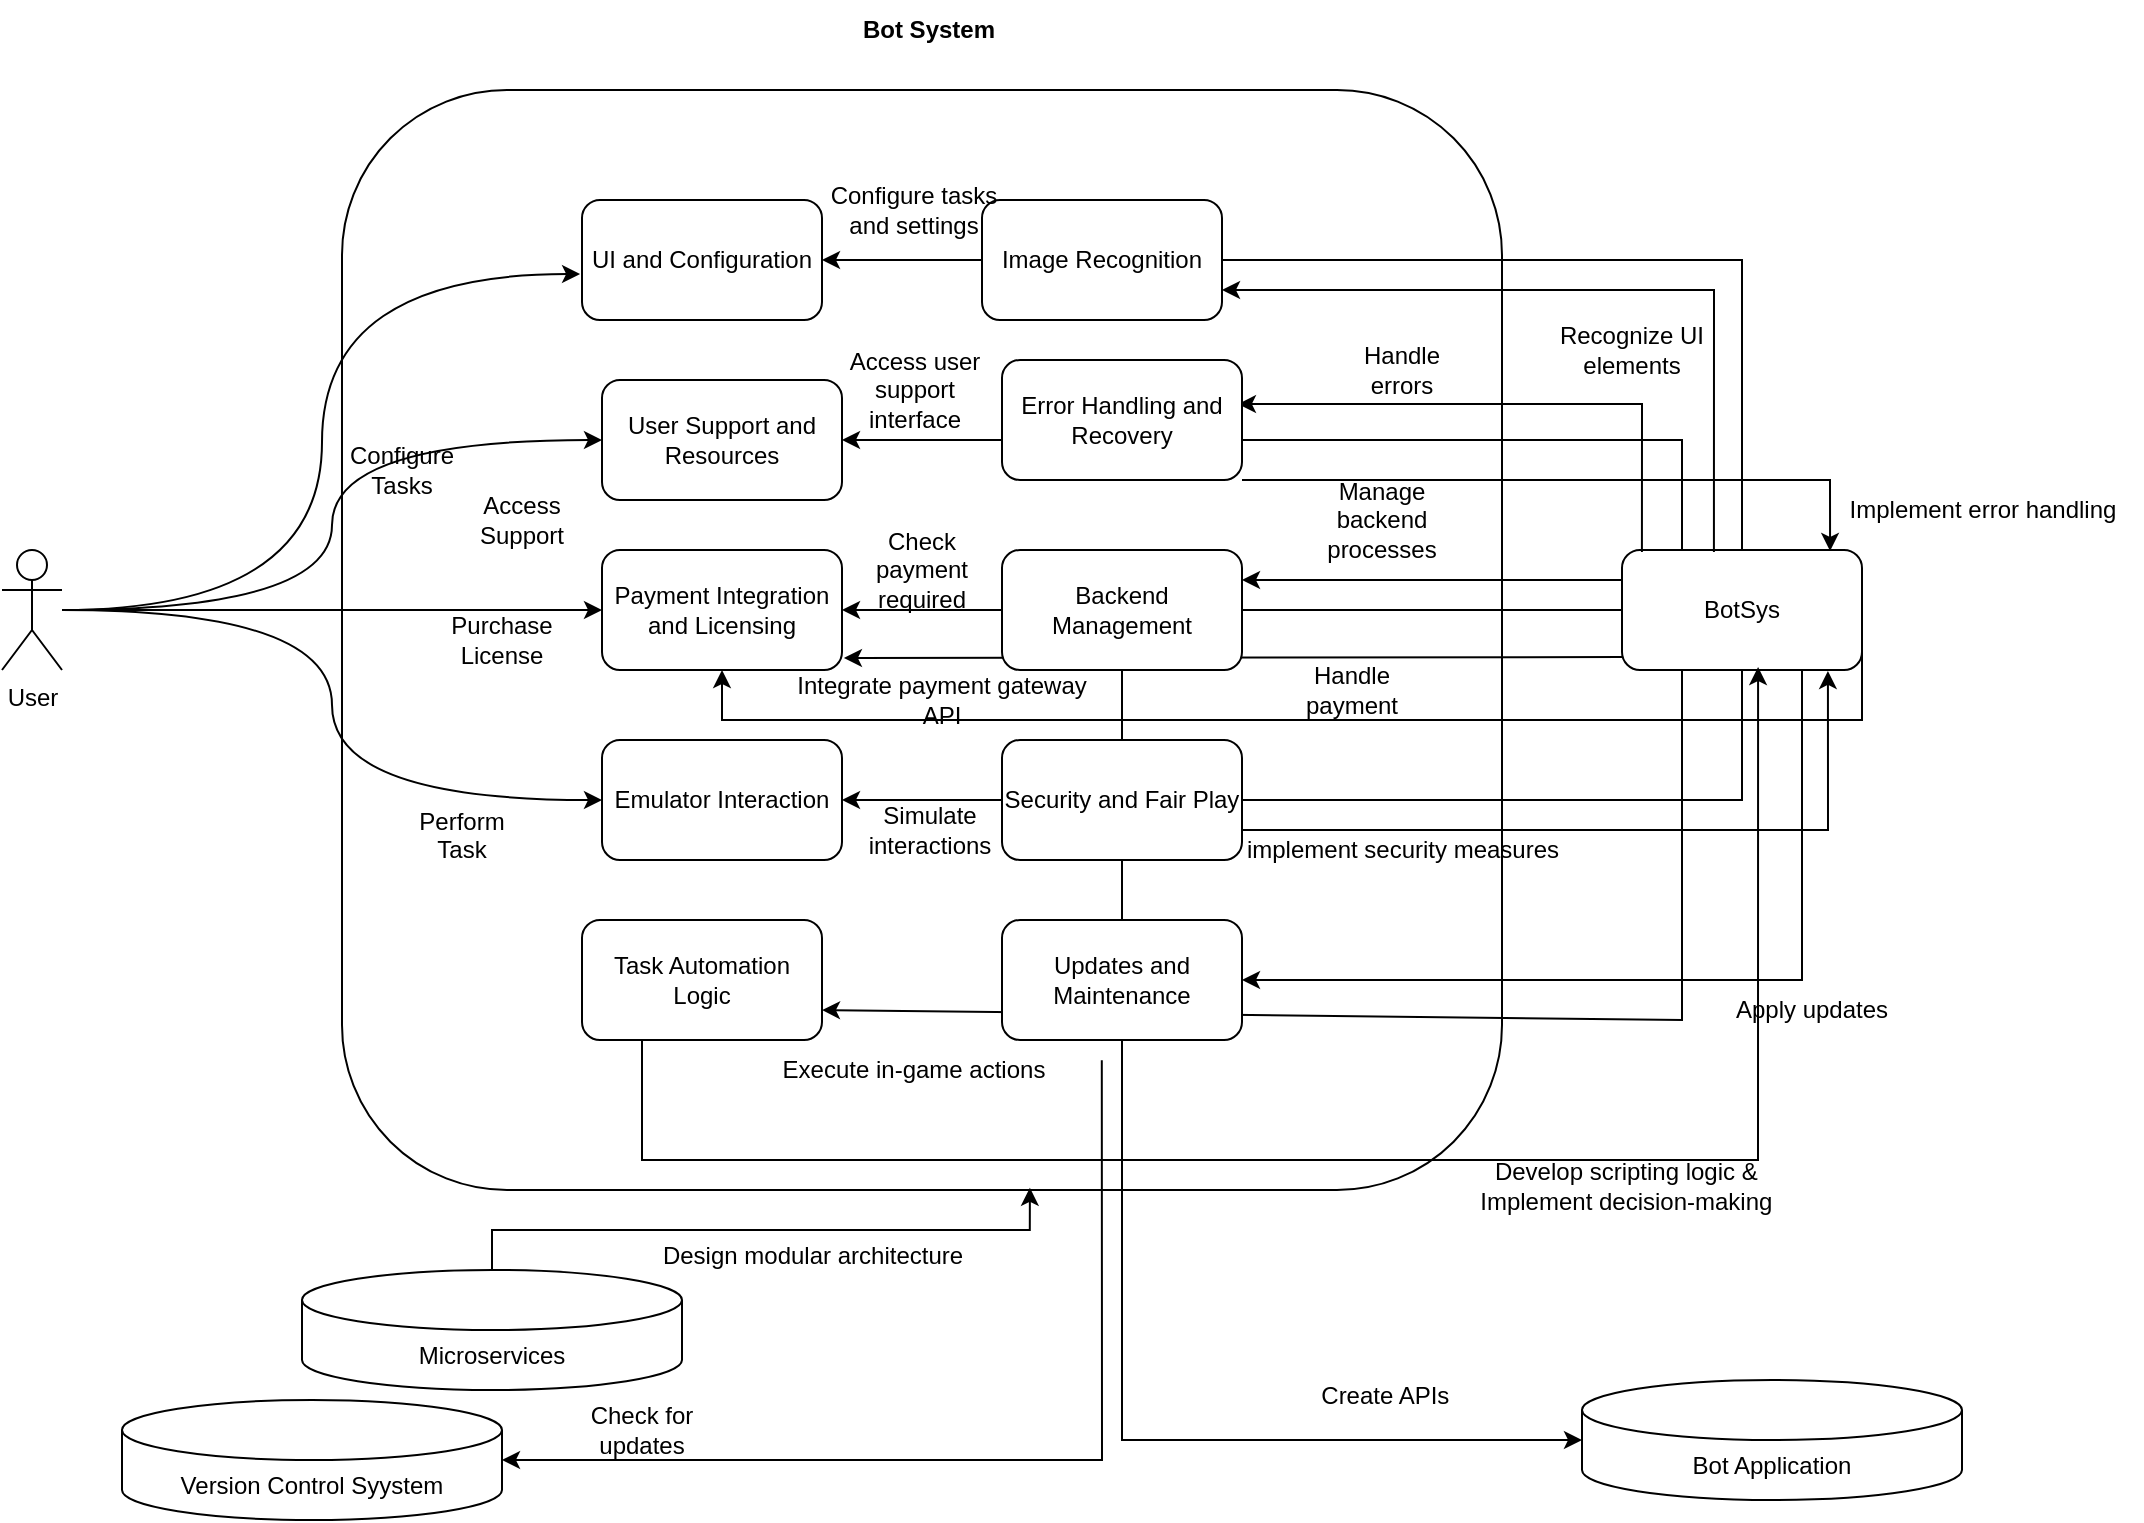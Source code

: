 <mxfile version="25.0.3">
  <diagram name="Page-1" id="Dqp-5Hm9qnmz3WRRqfo1">
    <mxGraphModel dx="1990" dy="1133" grid="1" gridSize="10" guides="1" tooltips="1" connect="1" arrows="1" fold="1" page="1" pageScale="1" pageWidth="850" pageHeight="1100" math="0" shadow="0">
      <root>
        <mxCell id="0" />
        <mxCell id="1" parent="0" />
        <mxCell id="OUmWpfD44DdJ5hgjWDVa-1" value="" style="rounded=1;whiteSpace=wrap;html=1;" parent="1" vertex="1">
          <mxGeometry x="170" y="45" width="580" height="550" as="geometry" />
        </mxCell>
        <mxCell id="OUmWpfD44DdJ5hgjWDVa-2" value="Payment Integration and Licensing" style="rounded=1;whiteSpace=wrap;html=1;" parent="1" vertex="1">
          <mxGeometry x="300" y="275" width="120" height="60" as="geometry" />
        </mxCell>
        <mxCell id="OUmWpfD44DdJ5hgjWDVa-4" value="Emulator Interaction" style="rounded=1;whiteSpace=wrap;html=1;" parent="1" vertex="1">
          <mxGeometry x="300" y="370" width="120" height="60" as="geometry" />
        </mxCell>
        <mxCell id="OUmWpfD44DdJ5hgjWDVa-6" value="UI and Configuration" style="rounded=1;whiteSpace=wrap;html=1;" parent="1" vertex="1">
          <mxGeometry x="290" y="100" width="120" height="60" as="geometry" />
        </mxCell>
        <mxCell id="OUmWpfD44DdJ5hgjWDVa-7" value="User Support and Resources" style="rounded=1;whiteSpace=wrap;html=1;" parent="1" vertex="1">
          <mxGeometry x="300" y="190" width="120" height="60" as="geometry" />
        </mxCell>
        <mxCell id="OUmWpfD44DdJ5hgjWDVa-14" value="&lt;b&gt;Bot System&lt;/b&gt;" style="text;html=1;strokeColor=none;fillColor=none;align=center;verticalAlign=middle;whiteSpace=wrap;rounded=0;" parent="1" vertex="1">
          <mxGeometry x="411.25" width="105" height="30" as="geometry" />
        </mxCell>
        <mxCell id="gJ6tBJRd_yEAi6bfWAn0-2" style="edgeStyle=orthogonalEdgeStyle;rounded=0;orthogonalLoop=1;jettySize=auto;html=1;entryX=0;entryY=0.5;entryDx=0;entryDy=0;curved=1;" edge="1" parent="1" source="OUmWpfD44DdJ5hgjWDVa-15" target="OUmWpfD44DdJ5hgjWDVa-7">
          <mxGeometry relative="1" as="geometry" />
        </mxCell>
        <mxCell id="gJ6tBJRd_yEAi6bfWAn0-3" style="edgeStyle=orthogonalEdgeStyle;rounded=0;orthogonalLoop=1;jettySize=auto;html=1;curved=1;" edge="1" parent="1" source="OUmWpfD44DdJ5hgjWDVa-15">
          <mxGeometry relative="1" as="geometry">
            <mxPoint x="300" y="305" as="targetPoint" />
          </mxGeometry>
        </mxCell>
        <mxCell id="gJ6tBJRd_yEAi6bfWAn0-4" style="edgeStyle=orthogonalEdgeStyle;rounded=0;orthogonalLoop=1;jettySize=auto;html=1;entryX=0;entryY=0.5;entryDx=0;entryDy=0;curved=1;" edge="1" parent="1" source="OUmWpfD44DdJ5hgjWDVa-15" target="OUmWpfD44DdJ5hgjWDVa-4">
          <mxGeometry relative="1" as="geometry" />
        </mxCell>
        <mxCell id="OUmWpfD44DdJ5hgjWDVa-15" value="User&lt;br&gt;" style="shape=umlActor;verticalLabelPosition=bottom;verticalAlign=top;html=1;" parent="1" vertex="1">
          <mxGeometry y="275" width="30" height="60" as="geometry" />
        </mxCell>
        <mxCell id="OUmWpfD44DdJ5hgjWDVa-20" value="Version Control Syystem" style="shape=cylinder3;whiteSpace=wrap;html=1;boundedLbl=1;backgroundOutline=1;size=15;" parent="1" vertex="1">
          <mxGeometry x="60" y="700" width="190" height="60" as="geometry" />
        </mxCell>
        <mxCell id="OUmWpfD44DdJ5hgjWDVa-94" style="edgeStyle=orthogonalEdgeStyle;rounded=0;orthogonalLoop=1;jettySize=auto;html=1;entryX=0.593;entryY=0.998;entryDx=0;entryDy=0;entryPerimeter=0;" parent="1" source="OUmWpfD44DdJ5hgjWDVa-21" target="OUmWpfD44DdJ5hgjWDVa-1" edge="1">
          <mxGeometry relative="1" as="geometry" />
        </mxCell>
        <mxCell id="OUmWpfD44DdJ5hgjWDVa-28" value="Task Automation Logic" style="rounded=1;whiteSpace=wrap;html=1;" parent="1" vertex="1">
          <mxGeometry x="290" y="460" width="120" height="60" as="geometry" />
        </mxCell>
        <mxCell id="OUmWpfD44DdJ5hgjWDVa-31" value="Configure Tasks" style="text;html=1;strokeColor=none;fillColor=none;align=center;verticalAlign=middle;whiteSpace=wrap;rounded=0;" parent="1" vertex="1">
          <mxGeometry x="170" y="220" width="60" height="30" as="geometry" />
        </mxCell>
        <mxCell id="OUmWpfD44DdJ5hgjWDVa-35" value="&lt;div&gt;Perform Task&lt;/div&gt;&lt;div&gt;&lt;br&gt;&lt;/div&gt;" style="text;html=1;strokeColor=none;fillColor=none;align=center;verticalAlign=middle;whiteSpace=wrap;rounded=0;" parent="1" vertex="1">
          <mxGeometry x="200" y="410" width="60" height="30" as="geometry" />
        </mxCell>
        <mxCell id="OUmWpfD44DdJ5hgjWDVa-33" value="Access Support" style="text;html=1;strokeColor=none;fillColor=none;align=center;verticalAlign=middle;whiteSpace=wrap;rounded=0;" parent="1" vertex="1">
          <mxGeometry x="230" y="245" width="60" height="30" as="geometry" />
        </mxCell>
        <mxCell id="OUmWpfD44DdJ5hgjWDVa-37" value="BotSys" style="rounded=1;whiteSpace=wrap;html=1;" parent="1" vertex="1">
          <mxGeometry x="810" y="275" width="120" height="60" as="geometry" />
        </mxCell>
        <mxCell id="OUmWpfD44DdJ5hgjWDVa-38" value="" style="endArrow=classic;html=1;rounded=0;entryX=1;entryY=0.5;entryDx=0;entryDy=0;entryPerimeter=0;exitX=0.655;exitY=0.882;exitDx=0;exitDy=0;exitPerimeter=0;" parent="1" source="OUmWpfD44DdJ5hgjWDVa-1" target="OUmWpfD44DdJ5hgjWDVa-20" edge="1">
          <mxGeometry width="50" height="50" relative="1" as="geometry">
            <mxPoint x="530" y="530" as="sourcePoint" />
            <mxPoint x="450" y="710" as="targetPoint" />
            <Array as="points">
              <mxPoint x="550" y="730" />
            </Array>
          </mxGeometry>
        </mxCell>
        <mxCell id="OUmWpfD44DdJ5hgjWDVa-39" value="Check for updates" style="text;html=1;strokeColor=none;fillColor=none;align=center;verticalAlign=middle;whiteSpace=wrap;rounded=0;" parent="1" vertex="1">
          <mxGeometry x="290" y="700" width="60" height="30" as="geometry" />
        </mxCell>
        <mxCell id="OUmWpfD44DdJ5hgjWDVa-45" value="" style="endArrow=classic;html=1;rounded=0;exitX=0.5;exitY=0;exitDx=0;exitDy=0;entryX=1;entryY=0.5;entryDx=0;entryDy=0;" parent="1" source="OUmWpfD44DdJ5hgjWDVa-37" target="OUmWpfD44DdJ5hgjWDVa-6" edge="1">
          <mxGeometry width="50" height="50" relative="1" as="geometry">
            <mxPoint x="810" y="270" as="sourcePoint" />
            <mxPoint x="430" y="130" as="targetPoint" />
            <Array as="points">
              <mxPoint x="870" y="130" />
            </Array>
          </mxGeometry>
        </mxCell>
        <mxCell id="OUmWpfD44DdJ5hgjWDVa-46" value="" style="endArrow=classic;html=1;rounded=0;exitX=0.25;exitY=0;exitDx=0;exitDy=0;entryX=1;entryY=0.5;entryDx=0;entryDy=0;" parent="1" source="OUmWpfD44DdJ5hgjWDVa-37" target="OUmWpfD44DdJ5hgjWDVa-7" edge="1">
          <mxGeometry width="50" height="50" relative="1" as="geometry">
            <mxPoint x="880" y="560" as="sourcePoint" />
            <mxPoint x="930" y="510" as="targetPoint" />
            <Array as="points">
              <mxPoint x="840" y="220" />
            </Array>
          </mxGeometry>
        </mxCell>
        <mxCell id="OUmWpfD44DdJ5hgjWDVa-47" value="" style="endArrow=classic;html=1;rounded=0;exitX=0.383;exitY=0.017;exitDx=0;exitDy=0;exitPerimeter=0;entryX=1;entryY=0.75;entryDx=0;entryDy=0;" parent="1" source="OUmWpfD44DdJ5hgjWDVa-37" target="OUmWpfD44DdJ5hgjWDVa-5" edge="1">
          <mxGeometry width="50" height="50" relative="1" as="geometry">
            <mxPoint x="890" y="570" as="sourcePoint" />
            <mxPoint x="940" y="520" as="targetPoint" />
            <Array as="points">
              <mxPoint x="856" y="145" />
            </Array>
          </mxGeometry>
        </mxCell>
        <mxCell id="OUmWpfD44DdJ5hgjWDVa-48" value="" style="endArrow=classic;html=1;rounded=0;exitX=0;exitY=0.5;exitDx=0;exitDy=0;entryX=1;entryY=0.5;entryDx=0;entryDy=0;" parent="1" source="OUmWpfD44DdJ5hgjWDVa-37" target="OUmWpfD44DdJ5hgjWDVa-2" edge="1">
          <mxGeometry width="50" height="50" relative="1" as="geometry">
            <mxPoint x="900" y="580" as="sourcePoint" />
            <mxPoint x="950" y="530" as="targetPoint" />
          </mxGeometry>
        </mxCell>
        <mxCell id="OUmWpfD44DdJ5hgjWDVa-49" value="" style="endArrow=classic;html=1;rounded=0;exitX=0;exitY=0.892;exitDx=0;exitDy=0;exitPerimeter=0;entryX=1.008;entryY=0.9;entryDx=0;entryDy=0;entryPerimeter=0;" parent="1" source="OUmWpfD44DdJ5hgjWDVa-37" target="OUmWpfD44DdJ5hgjWDVa-2" edge="1">
          <mxGeometry width="50" height="50" relative="1" as="geometry">
            <mxPoint x="810" y="317.5" as="sourcePoint" />
            <mxPoint x="430" y="330" as="targetPoint" />
          </mxGeometry>
        </mxCell>
        <mxCell id="OUmWpfD44DdJ5hgjWDVa-50" value="" style="endArrow=classic;html=1;rounded=0;exitX=1;exitY=0.5;exitDx=0;exitDy=0;entryX=0.5;entryY=1;entryDx=0;entryDy=0;" parent="1" source="OUmWpfD44DdJ5hgjWDVa-37" target="OUmWpfD44DdJ5hgjWDVa-2" edge="1">
          <mxGeometry width="50" height="50" relative="1" as="geometry">
            <mxPoint x="920" y="600" as="sourcePoint" />
            <mxPoint x="970" y="550" as="targetPoint" />
            <Array as="points">
              <mxPoint x="930" y="360" />
              <mxPoint x="540" y="360" />
              <mxPoint x="360" y="360" />
            </Array>
          </mxGeometry>
        </mxCell>
        <mxCell id="OUmWpfD44DdJ5hgjWDVa-51" value="" style="endArrow=classic;html=1;rounded=0;exitX=0.5;exitY=1;exitDx=0;exitDy=0;entryX=1;entryY=0.5;entryDx=0;entryDy=0;" parent="1" source="OUmWpfD44DdJ5hgjWDVa-37" target="OUmWpfD44DdJ5hgjWDVa-4" edge="1">
          <mxGeometry width="50" height="50" relative="1" as="geometry">
            <mxPoint x="930" y="610" as="sourcePoint" />
            <mxPoint x="990" y="520" as="targetPoint" />
            <Array as="points">
              <mxPoint x="870" y="400" />
            </Array>
          </mxGeometry>
        </mxCell>
        <mxCell id="OUmWpfD44DdJ5hgjWDVa-52" value="" style="endArrow=classic;html=1;rounded=0;exitX=0.25;exitY=1;exitDx=0;exitDy=0;entryX=1;entryY=0.75;entryDx=0;entryDy=0;" parent="1" source="OUmWpfD44DdJ5hgjWDVa-37" target="OUmWpfD44DdJ5hgjWDVa-28" edge="1">
          <mxGeometry width="50" height="50" relative="1" as="geometry">
            <mxPoint x="940" y="620" as="sourcePoint" />
            <mxPoint x="990" y="570" as="targetPoint" />
            <Array as="points">
              <mxPoint x="840" y="510" />
            </Array>
          </mxGeometry>
        </mxCell>
        <mxCell id="OUmWpfD44DdJ5hgjWDVa-53" value="" style="endArrow=classic;html=1;rounded=0;exitX=0.083;exitY=0.017;exitDx=0;exitDy=0;exitPerimeter=0;entryX=0.983;entryY=0.367;entryDx=0;entryDy=0;entryPerimeter=0;" parent="1" source="OUmWpfD44DdJ5hgjWDVa-37" target="OUmWpfD44DdJ5hgjWDVa-9" edge="1">
          <mxGeometry width="50" height="50" relative="1" as="geometry">
            <mxPoint x="950" y="630" as="sourcePoint" />
            <mxPoint x="1000" y="580" as="targetPoint" />
            <Array as="points">
              <mxPoint x="820" y="202" />
            </Array>
          </mxGeometry>
        </mxCell>
        <mxCell id="OUmWpfD44DdJ5hgjWDVa-54" value="" style="endArrow=classic;html=1;rounded=0;exitX=0;exitY=0.25;exitDx=0;exitDy=0;entryX=1;entryY=0.25;entryDx=0;entryDy=0;" parent="1" source="OUmWpfD44DdJ5hgjWDVa-37" target="OUmWpfD44DdJ5hgjWDVa-11" edge="1">
          <mxGeometry width="50" height="50" relative="1" as="geometry">
            <mxPoint x="960" y="640" as="sourcePoint" />
            <mxPoint x="1010" y="590" as="targetPoint" />
          </mxGeometry>
        </mxCell>
        <mxCell id="OUmWpfD44DdJ5hgjWDVa-55" value="" style="endArrow=classic;html=1;rounded=0;exitX=0.75;exitY=1;exitDx=0;exitDy=0;entryX=1;entryY=0.5;entryDx=0;entryDy=0;" parent="1" source="OUmWpfD44DdJ5hgjWDVa-37" target="OUmWpfD44DdJ5hgjWDVa-13" edge="1">
          <mxGeometry width="50" height="50" relative="1" as="geometry">
            <mxPoint x="970" y="650" as="sourcePoint" />
            <mxPoint x="1020" y="600" as="targetPoint" />
            <Array as="points">
              <mxPoint x="900" y="490" />
            </Array>
          </mxGeometry>
        </mxCell>
        <mxCell id="OUmWpfD44DdJ5hgjWDVa-5" value="Image Recognition" style="rounded=1;whiteSpace=wrap;html=1;labelBackgroundColor=default;" parent="1" vertex="1">
          <mxGeometry x="490" y="100" width="120" height="60" as="geometry" />
        </mxCell>
        <mxCell id="OUmWpfD44DdJ5hgjWDVa-34" value="Purchase License" style="text;html=1;strokeColor=none;fillColor=none;align=center;verticalAlign=middle;whiteSpace=wrap;rounded=0;" parent="1" vertex="1">
          <mxGeometry x="220" y="305" width="60" height="30" as="geometry" />
        </mxCell>
        <mxCell id="OUmWpfD44DdJ5hgjWDVa-9" value="Error Handling and Recovery" style="rounded=1;whiteSpace=wrap;html=1;" parent="1" vertex="1">
          <mxGeometry x="500" y="180" width="120" height="60" as="geometry" />
        </mxCell>
        <mxCell id="OUmWpfD44DdJ5hgjWDVa-11" value="Backend Management" style="rounded=1;whiteSpace=wrap;html=1;" parent="1" vertex="1">
          <mxGeometry x="500" y="275" width="120" height="60" as="geometry" />
        </mxCell>
        <mxCell id="OUmWpfD44DdJ5hgjWDVa-60" value=" Handle payment" style="text;html=1;strokeColor=none;fillColor=none;align=center;verticalAlign=middle;whiteSpace=wrap;rounded=0;" parent="1" vertex="1">
          <mxGeometry x="640" y="330" width="70" height="30" as="geometry" />
        </mxCell>
        <mxCell id="OUmWpfD44DdJ5hgjWDVa-61" value="Integrate payment gateway API" style="text;html=1;strokeColor=none;fillColor=none;align=center;verticalAlign=middle;whiteSpace=wrap;rounded=0;" parent="1" vertex="1">
          <mxGeometry x="390" y="335" width="160" height="30" as="geometry" />
        </mxCell>
        <mxCell id="OUmWpfD44DdJ5hgjWDVa-62" value="Execute in-game actions" style="text;html=1;strokeColor=none;fillColor=none;align=center;verticalAlign=middle;whiteSpace=wrap;rounded=0;" parent="1" vertex="1">
          <mxGeometry x="381.25" y="520" width="150" height="30" as="geometry" />
        </mxCell>
        <mxCell id="OUmWpfD44DdJ5hgjWDVa-63" value="Simulate interactions" style="text;html=1;strokeColor=none;fillColor=none;align=center;verticalAlign=middle;whiteSpace=wrap;rounded=0;" parent="1" vertex="1">
          <mxGeometry x="408.75" y="400" width="110" height="30" as="geometry" />
        </mxCell>
        <mxCell id="OUmWpfD44DdJ5hgjWDVa-64" value="Apply updates" style="text;html=1;strokeColor=none;fillColor=none;align=center;verticalAlign=middle;whiteSpace=wrap;rounded=0;" parent="1" vertex="1">
          <mxGeometry x="850" y="490" width="110" height="30" as="geometry" />
        </mxCell>
        <mxCell id="OUmWpfD44DdJ5hgjWDVa-67" value="Access user support interface" style="text;html=1;strokeColor=none;fillColor=none;align=center;verticalAlign=middle;whiteSpace=wrap;rounded=0;" parent="1" vertex="1">
          <mxGeometry x="420" y="180" width="72.5" height="30" as="geometry" />
        </mxCell>
        <mxCell id="OUmWpfD44DdJ5hgjWDVa-68" value="Handle errors" style="text;html=1;strokeColor=none;fillColor=none;align=center;verticalAlign=middle;whiteSpace=wrap;rounded=0;" parent="1" vertex="1">
          <mxGeometry x="670" y="170" width="60" height="30" as="geometry" />
        </mxCell>
        <mxCell id="OUmWpfD44DdJ5hgjWDVa-69" value="Check payment required" style="text;html=1;strokeColor=none;fillColor=none;align=center;verticalAlign=middle;whiteSpace=wrap;rounded=0;" parent="1" vertex="1">
          <mxGeometry x="420" y="270" width="80" height="30" as="geometry" />
        </mxCell>
        <mxCell id="OUmWpfD44DdJ5hgjWDVa-71" value="Recognize UI elements" style="text;html=1;strokeColor=none;fillColor=none;align=center;verticalAlign=middle;whiteSpace=wrap;rounded=0;" parent="1" vertex="1">
          <mxGeometry x="770" y="160" width="90" height="30" as="geometry" />
        </mxCell>
        <mxCell id="OUmWpfD44DdJ5hgjWDVa-72" value="Configure tasks and settings" style="text;html=1;strokeColor=none;fillColor=none;align=center;verticalAlign=middle;whiteSpace=wrap;rounded=0;" parent="1" vertex="1">
          <mxGeometry x="411.25" y="90" width="90" height="30" as="geometry" />
        </mxCell>
        <mxCell id="OUmWpfD44DdJ5hgjWDVa-59" value="Manage backend processes" style="text;html=1;strokeColor=none;fillColor=none;align=center;verticalAlign=middle;whiteSpace=wrap;rounded=0;" parent="1" vertex="1">
          <mxGeometry x="650" y="245" width="80" height="30" as="geometry" />
        </mxCell>
        <mxCell id="OUmWpfD44DdJ5hgjWDVa-80" value="Bot Application" style="shape=cylinder3;whiteSpace=wrap;html=1;boundedLbl=1;backgroundOutline=1;size=15;" parent="1" vertex="1">
          <mxGeometry x="790" y="690" width="190" height="60" as="geometry" />
        </mxCell>
        <mxCell id="OUmWpfD44DdJ5hgjWDVa-81" value="" style="endArrow=classic;html=1;rounded=0;entryX=0;entryY=0.5;entryDx=0;entryDy=0;exitX=0.5;exitY=1;exitDx=0;exitDy=0;entryPerimeter=0;" parent="1" source="OUmWpfD44DdJ5hgjWDVa-11" target="OUmWpfD44DdJ5hgjWDVa-80" edge="1">
          <mxGeometry width="50" height="50" relative="1" as="geometry">
            <mxPoint x="810" y="710" as="sourcePoint" />
            <mxPoint x="590" y="350" as="targetPoint" />
            <Array as="points">
              <mxPoint x="560" y="720" />
            </Array>
          </mxGeometry>
        </mxCell>
        <mxCell id="OUmWpfD44DdJ5hgjWDVa-13" value="Updates and Maintenance" style="rounded=1;whiteSpace=wrap;html=1;" parent="1" vertex="1">
          <mxGeometry x="500" y="460" width="120" height="60" as="geometry" />
        </mxCell>
        <mxCell id="OUmWpfD44DdJ5hgjWDVa-10" value="Security and Fair Play" style="rounded=1;whiteSpace=wrap;html=1;" parent="1" vertex="1">
          <mxGeometry x="500" y="370" width="120" height="60" as="geometry" />
        </mxCell>
        <mxCell id="OUmWpfD44DdJ5hgjWDVa-83" value="&amp;nbsp;Create APIs &lt;br&gt;&amp;nbsp;" style="text;html=1;strokeColor=none;fillColor=none;align=center;verticalAlign=middle;whiteSpace=wrap;rounded=0;" parent="1" vertex="1">
          <mxGeometry x="640" y="690" width="100" height="30" as="geometry" />
        </mxCell>
        <mxCell id="OUmWpfD44DdJ5hgjWDVa-84" value="" style="endArrow=classic;html=1;rounded=0;exitX=0.25;exitY=1;exitDx=0;exitDy=0;entryX=0.567;entryY=0.975;entryDx=0;entryDy=0;entryPerimeter=0;" parent="1" source="OUmWpfD44DdJ5hgjWDVa-28" target="OUmWpfD44DdJ5hgjWDVa-37" edge="1">
          <mxGeometry width="50" height="50" relative="1" as="geometry">
            <mxPoint x="400" y="510" as="sourcePoint" />
            <mxPoint x="900" y="580" as="targetPoint" />
            <Array as="points">
              <mxPoint x="320" y="580" />
              <mxPoint x="878" y="580" />
            </Array>
          </mxGeometry>
        </mxCell>
        <mxCell id="OUmWpfD44DdJ5hgjWDVa-85" value="&amp;nbsp;Develop scripting logic &amp;amp;&lt;br&gt;&amp;nbsp;Implement decision-making&lt;br&gt;" style="text;html=1;align=center;verticalAlign=middle;resizable=0;points=[];autosize=1;strokeColor=none;fillColor=none;" parent="1" vertex="1">
          <mxGeometry x="725" y="573" width="170" height="40" as="geometry" />
        </mxCell>
        <mxCell id="OUmWpfD44DdJ5hgjWDVa-86" value="" style="endArrow=classic;html=1;rounded=0;entryX=0.867;entryY=0.008;entryDx=0;entryDy=0;entryPerimeter=0;exitX=1;exitY=1;exitDx=0;exitDy=0;" parent="1" source="OUmWpfD44DdJ5hgjWDVa-9" target="OUmWpfD44DdJ5hgjWDVa-37" edge="1">
          <mxGeometry width="50" height="50" relative="1" as="geometry">
            <mxPoint x="460" y="370" as="sourcePoint" />
            <mxPoint x="510" y="320" as="targetPoint" />
            <Array as="points">
              <mxPoint x="914" y="240" />
            </Array>
          </mxGeometry>
        </mxCell>
        <mxCell id="OUmWpfD44DdJ5hgjWDVa-87" value="" style="endArrow=classic;html=1;rounded=0;entryX=0.858;entryY=1.008;entryDx=0;entryDy=0;entryPerimeter=0;exitX=1;exitY=0.75;exitDx=0;exitDy=0;" parent="1" source="OUmWpfD44DdJ5hgjWDVa-10" target="OUmWpfD44DdJ5hgjWDVa-37" edge="1">
          <mxGeometry width="50" height="50" relative="1" as="geometry">
            <mxPoint x="1010" y="660" as="sourcePoint" />
            <mxPoint x="1060" y="610" as="targetPoint" />
            <Array as="points">
              <mxPoint x="913" y="415" />
            </Array>
          </mxGeometry>
        </mxCell>
        <mxCell id="OUmWpfD44DdJ5hgjWDVa-88" value="Implement error handling" style="text;html=1;align=center;verticalAlign=middle;resizable=0;points=[];autosize=1;strokeColor=none;fillColor=none;" parent="1" vertex="1">
          <mxGeometry x="910" y="240" width="160" height="30" as="geometry" />
        </mxCell>
        <mxCell id="OUmWpfD44DdJ5hgjWDVa-89" value="implement security measures" style="text;html=1;align=center;verticalAlign=middle;resizable=0;points=[];autosize=1;strokeColor=none;fillColor=none;" parent="1" vertex="1">
          <mxGeometry x="610" y="410" width="180" height="30" as="geometry" />
        </mxCell>
        <mxCell id="OUmWpfD44DdJ5hgjWDVa-95" value=" Design modular architecture" style="text;html=1;align=center;verticalAlign=middle;resizable=0;points=[];autosize=1;strokeColor=none;fillColor=none;" parent="1" vertex="1">
          <mxGeometry x="320" y="613" width="170" height="30" as="geometry" />
        </mxCell>
        <mxCell id="OUmWpfD44DdJ5hgjWDVa-21" value="Microservices" style="shape=cylinder3;whiteSpace=wrap;html=1;boundedLbl=1;backgroundOutline=1;size=15;" parent="1" vertex="1">
          <mxGeometry x="150" y="635" width="190" height="60" as="geometry" />
        </mxCell>
        <mxCell id="gJ6tBJRd_yEAi6bfWAn0-1" style="edgeStyle=orthogonalEdgeStyle;rounded=0;orthogonalLoop=1;jettySize=auto;html=1;entryX=-0.008;entryY=0.617;entryDx=0;entryDy=0;entryPerimeter=0;curved=1;" edge="1" parent="1" source="OUmWpfD44DdJ5hgjWDVa-15" target="OUmWpfD44DdJ5hgjWDVa-6">
          <mxGeometry relative="1" as="geometry" />
        </mxCell>
      </root>
    </mxGraphModel>
  </diagram>
</mxfile>
